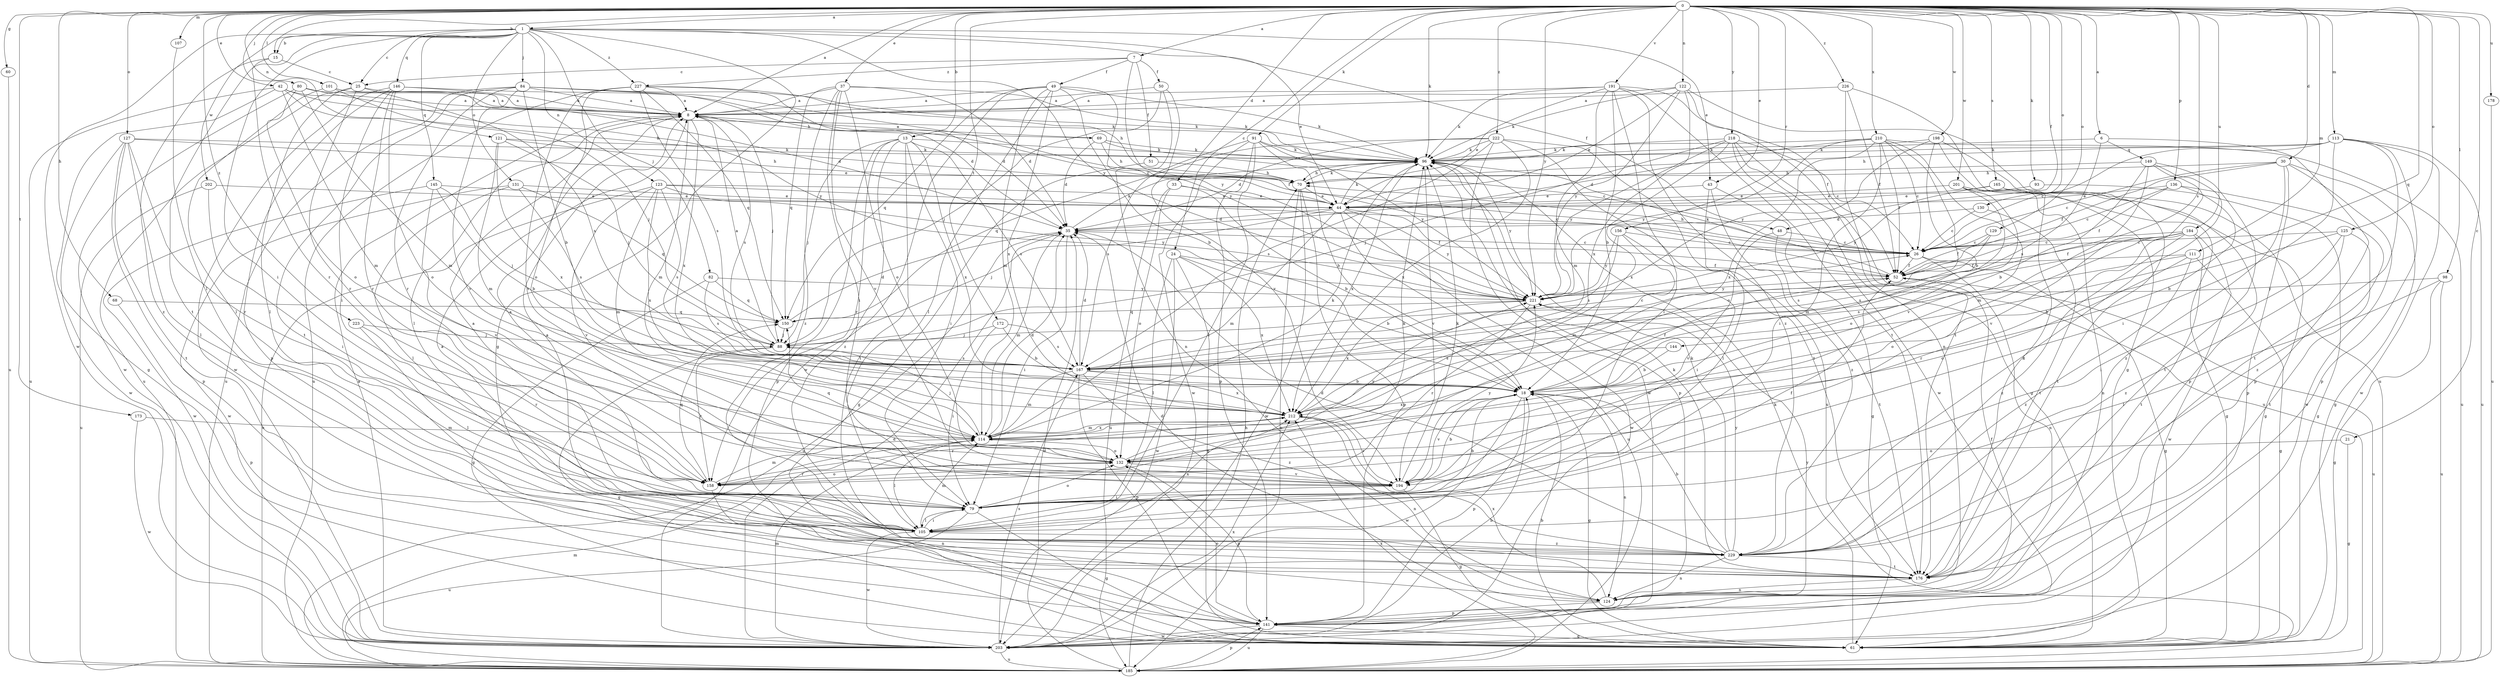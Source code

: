 strict digraph  {
0;
1;
6;
7;
8;
13;
15;
18;
21;
24;
25;
26;
30;
33;
35;
37;
42;
43;
44;
48;
49;
50;
51;
52;
60;
61;
68;
69;
70;
79;
80;
82;
84;
88;
91;
93;
96;
98;
101;
105;
107;
111;
113;
114;
121;
122;
123;
124;
125;
127;
129;
130;
131;
132;
136;
141;
144;
145;
146;
149;
150;
156;
158;
165;
167;
172;
173;
176;
178;
184;
185;
191;
194;
198;
201;
202;
203;
210;
212;
218;
221;
222;
223;
226;
227;
229;
0 -> 1  [label=a];
0 -> 6  [label=a];
0 -> 7  [label=a];
0 -> 8  [label=a];
0 -> 13  [label=b];
0 -> 15  [label=b];
0 -> 21  [label=c];
0 -> 24  [label=c];
0 -> 30  [label=d];
0 -> 33  [label=d];
0 -> 37  [label=e];
0 -> 42  [label=e];
0 -> 43  [label=e];
0 -> 48  [label=f];
0 -> 60  [label=g];
0 -> 68  [label=h];
0 -> 80  [label=j];
0 -> 91  [label=k];
0 -> 93  [label=k];
0 -> 96  [label=k];
0 -> 98  [label=l];
0 -> 101  [label=l];
0 -> 107  [label=m];
0 -> 111  [label=m];
0 -> 113  [label=m];
0 -> 121  [label=n];
0 -> 122  [label=n];
0 -> 125  [label=o];
0 -> 127  [label=o];
0 -> 129  [label=o];
0 -> 130  [label=o];
0 -> 136  [label=p];
0 -> 144  [label=q];
0 -> 156  [label=r];
0 -> 165  [label=s];
0 -> 167  [label=s];
0 -> 172  [label=t];
0 -> 173  [label=t];
0 -> 178  [label=u];
0 -> 184  [label=u];
0 -> 191  [label=v];
0 -> 198  [label=w];
0 -> 201  [label=w];
0 -> 210  [label=x];
0 -> 218  [label=y];
0 -> 221  [label=y];
0 -> 222  [label=z];
0 -> 223  [label=z];
0 -> 226  [label=z];
1 -> 15  [label=b];
1 -> 25  [label=c];
1 -> 43  [label=e];
1 -> 44  [label=e];
1 -> 48  [label=f];
1 -> 61  [label=g];
1 -> 79  [label=i];
1 -> 82  [label=j];
1 -> 84  [label=j];
1 -> 123  [label=n];
1 -> 131  [label=o];
1 -> 145  [label=q];
1 -> 146  [label=q];
1 -> 176  [label=t];
1 -> 202  [label=w];
1 -> 203  [label=w];
1 -> 221  [label=y];
1 -> 227  [label=z];
6 -> 96  [label=k];
6 -> 141  [label=p];
6 -> 149  [label=q];
6 -> 167  [label=s];
7 -> 25  [label=c];
7 -> 49  [label=f];
7 -> 50  [label=f];
7 -> 51  [label=f];
7 -> 221  [label=y];
7 -> 227  [label=z];
8 -> 69  [label=h];
8 -> 88  [label=j];
8 -> 105  [label=l];
8 -> 114  [label=m];
8 -> 167  [label=s];
8 -> 212  [label=x];
13 -> 79  [label=i];
13 -> 88  [label=j];
13 -> 96  [label=k];
13 -> 141  [label=p];
13 -> 158  [label=r];
13 -> 167  [label=s];
13 -> 176  [label=t];
13 -> 212  [label=x];
13 -> 229  [label=z];
15 -> 25  [label=c];
15 -> 158  [label=r];
15 -> 229  [label=z];
18 -> 52  [label=f];
18 -> 61  [label=g];
18 -> 124  [label=n];
18 -> 141  [label=p];
18 -> 194  [label=v];
18 -> 203  [label=w];
18 -> 212  [label=x];
21 -> 61  [label=g];
21 -> 132  [label=o];
24 -> 18  [label=b];
24 -> 52  [label=f];
24 -> 61  [label=g];
24 -> 105  [label=l];
24 -> 203  [label=w];
24 -> 212  [label=x];
25 -> 8  [label=a];
25 -> 105  [label=l];
25 -> 158  [label=r];
25 -> 167  [label=s];
25 -> 185  [label=u];
26 -> 52  [label=f];
26 -> 61  [label=g];
26 -> 70  [label=h];
26 -> 124  [label=n];
30 -> 26  [label=c];
30 -> 52  [label=f];
30 -> 61  [label=g];
30 -> 70  [label=h];
30 -> 141  [label=p];
30 -> 203  [label=w];
30 -> 229  [label=z];
33 -> 18  [label=b];
33 -> 44  [label=e];
33 -> 132  [label=o];
33 -> 185  [label=u];
35 -> 26  [label=c];
35 -> 79  [label=i];
35 -> 96  [label=k];
35 -> 114  [label=m];
35 -> 185  [label=u];
37 -> 8  [label=a];
37 -> 35  [label=d];
37 -> 79  [label=i];
37 -> 96  [label=k];
37 -> 132  [label=o];
37 -> 150  [label=q];
37 -> 194  [label=v];
37 -> 229  [label=z];
42 -> 8  [label=a];
42 -> 61  [label=g];
42 -> 70  [label=h];
42 -> 96  [label=k];
42 -> 114  [label=m];
42 -> 185  [label=u];
43 -> 44  [label=e];
43 -> 61  [label=g];
43 -> 105  [label=l];
43 -> 229  [label=z];
44 -> 35  [label=d];
44 -> 52  [label=f];
44 -> 88  [label=j];
44 -> 96  [label=k];
44 -> 114  [label=m];
44 -> 185  [label=u];
44 -> 203  [label=w];
44 -> 221  [label=y];
48 -> 26  [label=c];
48 -> 176  [label=t];
48 -> 194  [label=v];
49 -> 8  [label=a];
49 -> 18  [label=b];
49 -> 96  [label=k];
49 -> 105  [label=l];
49 -> 114  [label=m];
49 -> 150  [label=q];
49 -> 203  [label=w];
49 -> 212  [label=x];
49 -> 221  [label=y];
50 -> 8  [label=a];
50 -> 88  [label=j];
50 -> 124  [label=n];
50 -> 194  [label=v];
51 -> 61  [label=g];
51 -> 70  [label=h];
52 -> 96  [label=k];
52 -> 185  [label=u];
52 -> 221  [label=y];
60 -> 185  [label=u];
61 -> 18  [label=b];
61 -> 96  [label=k];
68 -> 141  [label=p];
68 -> 150  [label=q];
69 -> 8  [label=a];
69 -> 26  [label=c];
69 -> 35  [label=d];
69 -> 70  [label=h];
69 -> 96  [label=k];
70 -> 44  [label=e];
70 -> 96  [label=k];
70 -> 141  [label=p];
70 -> 185  [label=u];
70 -> 203  [label=w];
79 -> 8  [label=a];
79 -> 18  [label=b];
79 -> 52  [label=f];
79 -> 61  [label=g];
79 -> 105  [label=l];
79 -> 132  [label=o];
79 -> 185  [label=u];
80 -> 8  [label=a];
80 -> 114  [label=m];
80 -> 132  [label=o];
80 -> 203  [label=w];
80 -> 221  [label=y];
82 -> 61  [label=g];
82 -> 150  [label=q];
82 -> 167  [label=s];
82 -> 221  [label=y];
84 -> 8  [label=a];
84 -> 18  [label=b];
84 -> 35  [label=d];
84 -> 52  [label=f];
84 -> 96  [label=k];
84 -> 158  [label=r];
84 -> 176  [label=t];
84 -> 185  [label=u];
84 -> 194  [label=v];
88 -> 8  [label=a];
88 -> 26  [label=c];
88 -> 61  [label=g];
88 -> 158  [label=r];
88 -> 167  [label=s];
91 -> 18  [label=b];
91 -> 96  [label=k];
91 -> 105  [label=l];
91 -> 141  [label=p];
91 -> 167  [label=s];
91 -> 203  [label=w];
91 -> 221  [label=y];
93 -> 44  [label=e];
93 -> 61  [label=g];
96 -> 70  [label=h];
96 -> 141  [label=p];
96 -> 194  [label=v];
96 -> 212  [label=x];
96 -> 221  [label=y];
98 -> 61  [label=g];
98 -> 105  [label=l];
98 -> 185  [label=u];
98 -> 221  [label=y];
101 -> 8  [label=a];
101 -> 35  [label=d];
101 -> 88  [label=j];
101 -> 105  [label=l];
105 -> 8  [label=a];
105 -> 79  [label=i];
105 -> 114  [label=m];
105 -> 203  [label=w];
105 -> 212  [label=x];
105 -> 229  [label=z];
107 -> 105  [label=l];
111 -> 52  [label=f];
111 -> 61  [label=g];
111 -> 132  [label=o];
111 -> 167  [label=s];
111 -> 229  [label=z];
113 -> 26  [label=c];
113 -> 70  [label=h];
113 -> 79  [label=i];
113 -> 96  [label=k];
113 -> 141  [label=p];
113 -> 176  [label=t];
113 -> 185  [label=u];
113 -> 203  [label=w];
114 -> 35  [label=d];
114 -> 88  [label=j];
114 -> 96  [label=k];
114 -> 105  [label=l];
114 -> 132  [label=o];
114 -> 212  [label=x];
121 -> 70  [label=h];
121 -> 88  [label=j];
121 -> 96  [label=k];
121 -> 114  [label=m];
121 -> 212  [label=x];
122 -> 8  [label=a];
122 -> 44  [label=e];
122 -> 96  [label=k];
122 -> 124  [label=n];
122 -> 185  [label=u];
122 -> 212  [label=x];
122 -> 221  [label=y];
123 -> 26  [label=c];
123 -> 44  [label=e];
123 -> 114  [label=m];
123 -> 167  [label=s];
123 -> 185  [label=u];
123 -> 194  [label=v];
123 -> 212  [label=x];
123 -> 221  [label=y];
124 -> 35  [label=d];
124 -> 52  [label=f];
124 -> 141  [label=p];
124 -> 212  [label=x];
125 -> 18  [label=b];
125 -> 26  [label=c];
125 -> 79  [label=i];
125 -> 176  [label=t];
125 -> 229  [label=z];
127 -> 44  [label=e];
127 -> 96  [label=k];
127 -> 105  [label=l];
127 -> 141  [label=p];
127 -> 158  [label=r];
127 -> 176  [label=t];
127 -> 203  [label=w];
129 -> 26  [label=c];
129 -> 52  [label=f];
129 -> 167  [label=s];
130 -> 26  [label=c];
130 -> 35  [label=d];
130 -> 176  [label=t];
131 -> 44  [label=e];
131 -> 105  [label=l];
131 -> 150  [label=q];
131 -> 167  [label=s];
131 -> 203  [label=w];
132 -> 141  [label=p];
132 -> 150  [label=q];
132 -> 158  [label=r];
132 -> 194  [label=v];
132 -> 221  [label=y];
136 -> 18  [label=b];
136 -> 26  [label=c];
136 -> 44  [label=e];
136 -> 52  [label=f];
136 -> 229  [label=z];
141 -> 61  [label=g];
141 -> 132  [label=o];
141 -> 185  [label=u];
141 -> 203  [label=w];
141 -> 221  [label=y];
144 -> 18  [label=b];
144 -> 167  [label=s];
145 -> 18  [label=b];
145 -> 44  [label=e];
145 -> 88  [label=j];
145 -> 194  [label=v];
145 -> 203  [label=w];
146 -> 8  [label=a];
146 -> 26  [label=c];
146 -> 79  [label=i];
146 -> 132  [label=o];
146 -> 141  [label=p];
146 -> 158  [label=r];
146 -> 203  [label=w];
149 -> 18  [label=b];
149 -> 70  [label=h];
149 -> 114  [label=m];
149 -> 176  [label=t];
149 -> 194  [label=v];
149 -> 229  [label=z];
150 -> 35  [label=d];
150 -> 88  [label=j];
156 -> 26  [label=c];
156 -> 79  [label=i];
156 -> 114  [label=m];
156 -> 167  [label=s];
156 -> 221  [label=y];
158 -> 96  [label=k];
158 -> 114  [label=m];
158 -> 124  [label=n];
158 -> 132  [label=o];
158 -> 150  [label=q];
165 -> 44  [label=e];
165 -> 61  [label=g];
165 -> 176  [label=t];
165 -> 221  [label=y];
167 -> 18  [label=b];
167 -> 35  [label=d];
167 -> 114  [label=m];
167 -> 141  [label=p];
167 -> 212  [label=x];
167 -> 229  [label=z];
172 -> 18  [label=b];
172 -> 79  [label=i];
172 -> 88  [label=j];
172 -> 167  [label=s];
173 -> 114  [label=m];
173 -> 203  [label=w];
176 -> 8  [label=a];
176 -> 96  [label=k];
176 -> 124  [label=n];
178 -> 185  [label=u];
184 -> 26  [label=c];
184 -> 52  [label=f];
184 -> 132  [label=o];
184 -> 158  [label=r];
184 -> 167  [label=s];
184 -> 176  [label=t];
184 -> 203  [label=w];
184 -> 229  [label=z];
185 -> 35  [label=d];
185 -> 70  [label=h];
185 -> 114  [label=m];
185 -> 141  [label=p];
185 -> 212  [label=x];
191 -> 8  [label=a];
191 -> 18  [label=b];
191 -> 44  [label=e];
191 -> 52  [label=f];
191 -> 96  [label=k];
191 -> 105  [label=l];
191 -> 114  [label=m];
191 -> 176  [label=t];
191 -> 229  [label=z];
194 -> 18  [label=b];
194 -> 61  [label=g];
194 -> 79  [label=i];
194 -> 96  [label=k];
194 -> 221  [label=y];
198 -> 18  [label=b];
198 -> 96  [label=k];
198 -> 141  [label=p];
198 -> 176  [label=t];
198 -> 221  [label=y];
201 -> 44  [label=e];
201 -> 61  [label=g];
201 -> 114  [label=m];
201 -> 124  [label=n];
201 -> 132  [label=o];
202 -> 44  [label=e];
202 -> 79  [label=i];
202 -> 185  [label=u];
203 -> 8  [label=a];
203 -> 18  [label=b];
203 -> 35  [label=d];
203 -> 114  [label=m];
203 -> 167  [label=s];
203 -> 185  [label=u];
203 -> 212  [label=x];
210 -> 26  [label=c];
210 -> 35  [label=d];
210 -> 52  [label=f];
210 -> 79  [label=i];
210 -> 96  [label=k];
210 -> 132  [label=o];
210 -> 185  [label=u];
210 -> 194  [label=v];
210 -> 212  [label=x];
210 -> 221  [label=y];
212 -> 114  [label=m];
212 -> 124  [label=n];
212 -> 158  [label=r];
212 -> 194  [label=v];
218 -> 26  [label=c];
218 -> 61  [label=g];
218 -> 88  [label=j];
218 -> 96  [label=k];
218 -> 185  [label=u];
218 -> 203  [label=w];
218 -> 212  [label=x];
218 -> 221  [label=y];
221 -> 150  [label=q];
221 -> 158  [label=r];
221 -> 212  [label=x];
222 -> 35  [label=d];
222 -> 96  [label=k];
222 -> 150  [label=q];
222 -> 167  [label=s];
222 -> 176  [label=t];
222 -> 185  [label=u];
222 -> 203  [label=w];
222 -> 212  [label=x];
223 -> 88  [label=j];
223 -> 105  [label=l];
223 -> 158  [label=r];
226 -> 8  [label=a];
226 -> 52  [label=f];
226 -> 61  [label=g];
226 -> 176  [label=t];
227 -> 8  [label=a];
227 -> 35  [label=d];
227 -> 70  [label=h];
227 -> 132  [label=o];
227 -> 150  [label=q];
227 -> 167  [label=s];
227 -> 185  [label=u];
227 -> 194  [label=v];
229 -> 8  [label=a];
229 -> 18  [label=b];
229 -> 35  [label=d];
229 -> 96  [label=k];
229 -> 124  [label=n];
229 -> 176  [label=t];
229 -> 221  [label=y];
}
